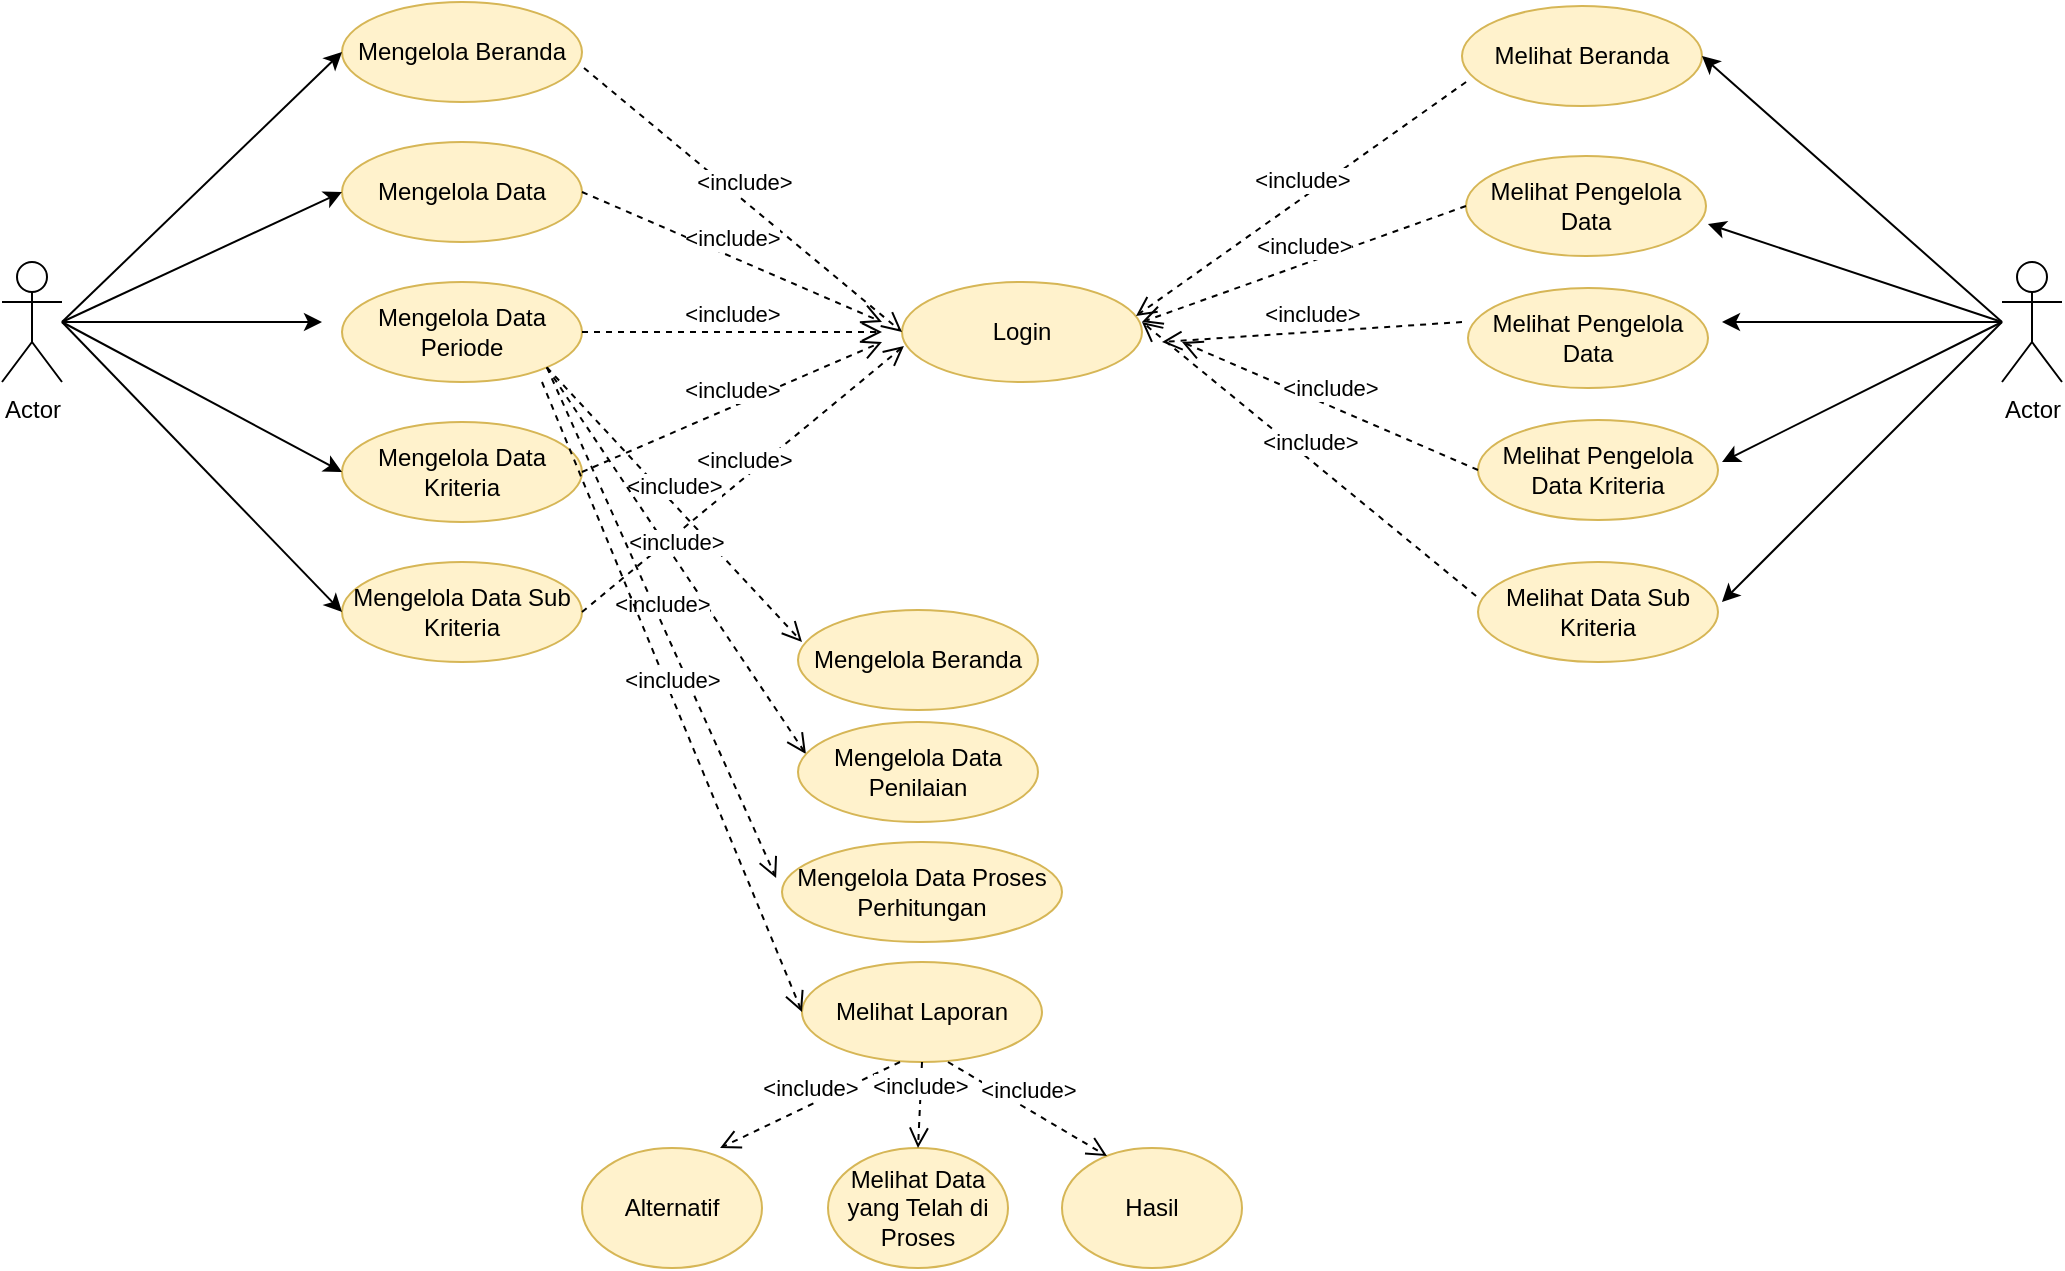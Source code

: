 <mxfile version="20.6.0" type="device"><diagram id="KJLQV2QfgNFc6VJBGSkI" name="Halaman-1"><mxGraphModel dx="1422" dy="786" grid="1" gridSize="10" guides="1" tooltips="1" connect="1" arrows="1" fold="1" page="1" pageScale="1" pageWidth="1169" pageHeight="827" math="0" shadow="0"><root><mxCell id="0"/><mxCell id="1" parent="0"/><mxCell id="4Mg40-1IuiHrxeDAVAPZ-1" value="Actor" style="shape=umlActor;verticalLabelPosition=bottom;verticalAlign=top;html=1;outlineConnect=0;" vertex="1" parent="1"><mxGeometry x="10" y="240" width="30" height="60" as="geometry"/></mxCell><mxCell id="4Mg40-1IuiHrxeDAVAPZ-2" value="Mengelola Beranda" style="ellipse;whiteSpace=wrap;html=1;fillColor=#fff2cc;strokeColor=#d6b656;" vertex="1" parent="1"><mxGeometry x="180" y="110" width="120" height="50" as="geometry"/></mxCell><mxCell id="4Mg40-1IuiHrxeDAVAPZ-3" value="Mengelola Data" style="ellipse;whiteSpace=wrap;html=1;fillColor=#fff2cc;strokeColor=#d6b656;" vertex="1" parent="1"><mxGeometry x="180" y="180" width="120" height="50" as="geometry"/></mxCell><mxCell id="4Mg40-1IuiHrxeDAVAPZ-4" value="Mengelola Data Periode" style="ellipse;whiteSpace=wrap;html=1;fillColor=#fff2cc;strokeColor=#d6b656;" vertex="1" parent="1"><mxGeometry x="180" y="250" width="120" height="50" as="geometry"/></mxCell><mxCell id="4Mg40-1IuiHrxeDAVAPZ-5" value="Mengelola Data Kriteria" style="ellipse;whiteSpace=wrap;html=1;fillColor=#fff2cc;strokeColor=#d6b656;" vertex="1" parent="1"><mxGeometry x="180" y="320" width="120" height="50" as="geometry"/></mxCell><mxCell id="4Mg40-1IuiHrxeDAVAPZ-6" value="Mengelola Data Sub Kriteria" style="ellipse;whiteSpace=wrap;html=1;fillColor=#fff2cc;strokeColor=#d6b656;" vertex="1" parent="1"><mxGeometry x="180" y="390" width="120" height="50" as="geometry"/></mxCell><mxCell id="4Mg40-1IuiHrxeDAVAPZ-7" value="Login" style="ellipse;whiteSpace=wrap;html=1;fillColor=#fff2cc;strokeColor=#d6b656;" vertex="1" parent="1"><mxGeometry x="460" y="250" width="120" height="50" as="geometry"/></mxCell><mxCell id="4Mg40-1IuiHrxeDAVAPZ-8" value="Melihat Beranda" style="ellipse;whiteSpace=wrap;html=1;fillColor=#fff2cc;strokeColor=#d6b656;" vertex="1" parent="1"><mxGeometry x="740" y="112" width="120" height="50" as="geometry"/></mxCell><mxCell id="4Mg40-1IuiHrxeDAVAPZ-9" value="Melihat Pengelola Data" style="ellipse;whiteSpace=wrap;html=1;fillColor=#fff2cc;strokeColor=#d6b656;" vertex="1" parent="1"><mxGeometry x="742" y="187" width="120" height="50" as="geometry"/></mxCell><mxCell id="4Mg40-1IuiHrxeDAVAPZ-10" value="Melihat Pengelola Data" style="ellipse;whiteSpace=wrap;html=1;fillColor=#fff2cc;strokeColor=#d6b656;" vertex="1" parent="1"><mxGeometry x="743" y="253" width="120" height="50" as="geometry"/></mxCell><mxCell id="4Mg40-1IuiHrxeDAVAPZ-11" value="Melihat Pengelola Data Kriteria" style="ellipse;whiteSpace=wrap;html=1;fillColor=#fff2cc;strokeColor=#d6b656;" vertex="1" parent="1"><mxGeometry x="748" y="319" width="120" height="50" as="geometry"/></mxCell><mxCell id="4Mg40-1IuiHrxeDAVAPZ-12" value="Melihat Data Sub Kriteria" style="ellipse;whiteSpace=wrap;html=1;fillColor=#fff2cc;strokeColor=#d6b656;" vertex="1" parent="1"><mxGeometry x="748" y="390" width="120" height="50" as="geometry"/></mxCell><mxCell id="4Mg40-1IuiHrxeDAVAPZ-13" value="Actor" style="shape=umlActor;verticalLabelPosition=bottom;verticalAlign=top;html=1;outlineConnect=0;" vertex="1" parent="1"><mxGeometry x="1010" y="240" width="30" height="60" as="geometry"/></mxCell><mxCell id="4Mg40-1IuiHrxeDAVAPZ-16" value="" style="endArrow=classic;html=1;rounded=0;entryX=0;entryY=0.5;entryDx=0;entryDy=0;" edge="1" parent="1" target="4Mg40-1IuiHrxeDAVAPZ-2"><mxGeometry width="50" height="50" relative="1" as="geometry"><mxPoint x="40" y="270" as="sourcePoint"/><mxPoint x="440" y="280" as="targetPoint"/></mxGeometry></mxCell><mxCell id="4Mg40-1IuiHrxeDAVAPZ-17" value="" style="endArrow=classic;html=1;rounded=0;" edge="1" parent="1"><mxGeometry width="50" height="50" relative="1" as="geometry"><mxPoint x="40" y="270" as="sourcePoint"/><mxPoint x="170" y="270" as="targetPoint"/></mxGeometry></mxCell><mxCell id="4Mg40-1IuiHrxeDAVAPZ-18" value="" style="endArrow=classic;html=1;rounded=0;entryX=0;entryY=0.5;entryDx=0;entryDy=0;" edge="1" parent="1" target="4Mg40-1IuiHrxeDAVAPZ-3"><mxGeometry width="50" height="50" relative="1" as="geometry"><mxPoint x="40" y="270" as="sourcePoint"/><mxPoint x="180" y="280" as="targetPoint"/></mxGeometry></mxCell><mxCell id="4Mg40-1IuiHrxeDAVAPZ-19" value="" style="endArrow=classic;html=1;rounded=0;entryX=0;entryY=0.5;entryDx=0;entryDy=0;" edge="1" parent="1" target="4Mg40-1IuiHrxeDAVAPZ-6"><mxGeometry width="50" height="50" relative="1" as="geometry"><mxPoint x="40" y="270" as="sourcePoint"/><mxPoint x="440" y="280" as="targetPoint"/></mxGeometry></mxCell><mxCell id="4Mg40-1IuiHrxeDAVAPZ-20" value="" style="endArrow=classic;html=1;rounded=0;entryX=0;entryY=0.5;entryDx=0;entryDy=0;" edge="1" parent="1" target="4Mg40-1IuiHrxeDAVAPZ-5"><mxGeometry width="50" height="50" relative="1" as="geometry"><mxPoint x="40" y="270" as="sourcePoint"/><mxPoint x="440" y="280" as="targetPoint"/></mxGeometry></mxCell><mxCell id="4Mg40-1IuiHrxeDAVAPZ-23" value="&amp;lt;include&amp;gt;" style="html=1;verticalAlign=bottom;endArrow=open;dashed=1;endSize=8;rounded=0;exitX=1.025;exitY=0.68;exitDx=0;exitDy=0;exitPerimeter=0;entryX=0;entryY=0.5;entryDx=0;entryDy=0;" edge="1" parent="1" target="4Mg40-1IuiHrxeDAVAPZ-7"><mxGeometry relative="1" as="geometry"><mxPoint x="301" y="143" as="sourcePoint"/><mxPoint x="458" y="274" as="targetPoint"/></mxGeometry></mxCell><mxCell id="4Mg40-1IuiHrxeDAVAPZ-25" value="&amp;lt;include&amp;gt;" style="html=1;verticalAlign=bottom;endArrow=open;dashed=1;endSize=8;rounded=0;exitX=1;exitY=0.5;exitDx=0;exitDy=0;entryX=0.008;entryY=0.64;entryDx=0;entryDy=0;entryPerimeter=0;" edge="1" parent="1" source="4Mg40-1IuiHrxeDAVAPZ-6" target="4Mg40-1IuiHrxeDAVAPZ-7"><mxGeometry relative="1" as="geometry"><mxPoint x="321" y="163" as="sourcePoint"/><mxPoint x="480" y="295" as="targetPoint"/></mxGeometry></mxCell><mxCell id="4Mg40-1IuiHrxeDAVAPZ-28" value="&amp;lt;include&amp;gt;" style="html=1;verticalAlign=bottom;endArrow=open;dashed=1;endSize=8;rounded=0;exitX=1;exitY=0.5;exitDx=0;exitDy=0;" edge="1" parent="1" source="4Mg40-1IuiHrxeDAVAPZ-5"><mxGeometry relative="1" as="geometry"><mxPoint x="331" y="173" as="sourcePoint"/><mxPoint x="450" y="280" as="targetPoint"/></mxGeometry></mxCell><mxCell id="4Mg40-1IuiHrxeDAVAPZ-29" value="&amp;lt;include&amp;gt;" style="html=1;verticalAlign=bottom;endArrow=open;dashed=1;endSize=8;rounded=0;exitX=1;exitY=0.5;exitDx=0;exitDy=0;" edge="1" parent="1" source="4Mg40-1IuiHrxeDAVAPZ-3"><mxGeometry relative="1" as="geometry"><mxPoint x="341" y="183" as="sourcePoint"/><mxPoint x="450" y="270" as="targetPoint"/></mxGeometry></mxCell><mxCell id="4Mg40-1IuiHrxeDAVAPZ-30" value="&amp;lt;include&amp;gt;" style="html=1;verticalAlign=bottom;endArrow=open;dashed=1;endSize=8;rounded=0;exitX=1;exitY=0.5;exitDx=0;exitDy=0;" edge="1" parent="1" source="4Mg40-1IuiHrxeDAVAPZ-4"><mxGeometry relative="1" as="geometry"><mxPoint x="351" y="193" as="sourcePoint"/><mxPoint x="450" y="275" as="targetPoint"/></mxGeometry></mxCell><mxCell id="4Mg40-1IuiHrxeDAVAPZ-31" value="&amp;lt;include&amp;gt;" style="html=1;verticalAlign=bottom;endArrow=open;dashed=1;endSize=8;rounded=0;exitX=0.017;exitY=0.76;exitDx=0;exitDy=0;exitPerimeter=0;entryX=0.975;entryY=0.34;entryDx=0;entryDy=0;entryPerimeter=0;" edge="1" parent="1" source="4Mg40-1IuiHrxeDAVAPZ-8" target="4Mg40-1IuiHrxeDAVAPZ-7"><mxGeometry relative="1" as="geometry"><mxPoint x="311" y="153" as="sourcePoint"/><mxPoint x="470" y="285" as="targetPoint"/></mxGeometry></mxCell><mxCell id="4Mg40-1IuiHrxeDAVAPZ-34" value="&amp;lt;include&amp;gt;" style="html=1;verticalAlign=bottom;endArrow=open;dashed=1;endSize=8;rounded=0;entryX=1;entryY=0.4;entryDx=0;entryDy=0;entryPerimeter=0;exitX=-0.008;exitY=0.34;exitDx=0;exitDy=0;exitPerimeter=0;" edge="1" parent="1" source="4Mg40-1IuiHrxeDAVAPZ-12" target="4Mg40-1IuiHrxeDAVAPZ-7"><mxGeometry relative="1" as="geometry"><mxPoint x="740" y="390" as="sourcePoint"/><mxPoint x="587" y="277" as="targetPoint"/></mxGeometry></mxCell><mxCell id="4Mg40-1IuiHrxeDAVAPZ-35" value="&amp;lt;include&amp;gt;" style="html=1;verticalAlign=bottom;endArrow=open;dashed=1;endSize=8;rounded=0;exitX=0;exitY=0.5;exitDx=0;exitDy=0;" edge="1" parent="1" source="4Mg40-1IuiHrxeDAVAPZ-9"><mxGeometry relative="1" as="geometry"><mxPoint x="752.04" y="168" as="sourcePoint"/><mxPoint x="580" y="270" as="targetPoint"/></mxGeometry></mxCell><mxCell id="4Mg40-1IuiHrxeDAVAPZ-36" value="&amp;lt;include&amp;gt;" style="html=1;verticalAlign=bottom;endArrow=open;dashed=1;endSize=8;rounded=0;" edge="1" parent="1"><mxGeometry relative="1" as="geometry"><mxPoint x="740" y="270" as="sourcePoint"/><mxPoint x="590" y="280" as="targetPoint"/></mxGeometry></mxCell><mxCell id="4Mg40-1IuiHrxeDAVAPZ-37" value="&amp;lt;include&amp;gt;" style="html=1;verticalAlign=bottom;endArrow=open;dashed=1;endSize=8;rounded=0;exitX=0;exitY=0.5;exitDx=0;exitDy=0;" edge="1" parent="1" source="4Mg40-1IuiHrxeDAVAPZ-11"><mxGeometry relative="1" as="geometry"><mxPoint x="762" y="235" as="sourcePoint"/><mxPoint x="600" y="280" as="targetPoint"/></mxGeometry></mxCell><mxCell id="4Mg40-1IuiHrxeDAVAPZ-38" value="" style="endArrow=classic;html=1;rounded=0;" edge="1" parent="1" source="4Mg40-1IuiHrxeDAVAPZ-13"><mxGeometry width="50" height="50" relative="1" as="geometry"><mxPoint x="390" y="310" as="sourcePoint"/><mxPoint x="870" y="270" as="targetPoint"/></mxGeometry></mxCell><mxCell id="4Mg40-1IuiHrxeDAVAPZ-39" value="" style="endArrow=classic;html=1;rounded=0;entryX=1;entryY=0.5;entryDx=0;entryDy=0;" edge="1" parent="1" target="4Mg40-1IuiHrxeDAVAPZ-8"><mxGeometry width="50" height="50" relative="1" as="geometry"><mxPoint x="1010" y="270" as="sourcePoint"/><mxPoint x="770" y="260" as="targetPoint"/></mxGeometry></mxCell><mxCell id="4Mg40-1IuiHrxeDAVAPZ-40" value="" style="endArrow=classic;html=1;rounded=0;" edge="1" parent="1"><mxGeometry width="50" height="50" relative="1" as="geometry"><mxPoint x="1010" y="270" as="sourcePoint"/><mxPoint x="870" y="410" as="targetPoint"/></mxGeometry></mxCell><mxCell id="4Mg40-1IuiHrxeDAVAPZ-42" value="" style="endArrow=classic;html=1;rounded=0;entryX=1.008;entryY=0.68;entryDx=0;entryDy=0;entryPerimeter=0;" edge="1" parent="1" target="4Mg40-1IuiHrxeDAVAPZ-9"><mxGeometry width="50" height="50" relative="1" as="geometry"><mxPoint x="1010" y="270" as="sourcePoint"/><mxPoint x="870" y="155" as="targetPoint"/></mxGeometry></mxCell><mxCell id="4Mg40-1IuiHrxeDAVAPZ-43" value="" style="endArrow=classic;html=1;rounded=0;" edge="1" parent="1"><mxGeometry width="50" height="50" relative="1" as="geometry"><mxPoint x="1010" y="270" as="sourcePoint"/><mxPoint x="870" y="340" as="targetPoint"/></mxGeometry></mxCell><mxCell id="4Mg40-1IuiHrxeDAVAPZ-44" value="&amp;lt;include&amp;gt;" style="html=1;verticalAlign=bottom;endArrow=open;dashed=1;endSize=8;rounded=0;exitX=1;exitY=1;exitDx=0;exitDy=0;" edge="1" parent="1" source="4Mg40-1IuiHrxeDAVAPZ-4"><mxGeometry relative="1" as="geometry"><mxPoint x="299.04" y="283" as="sourcePoint"/><mxPoint x="410" y="430" as="targetPoint"/></mxGeometry></mxCell><mxCell id="4Mg40-1IuiHrxeDAVAPZ-45" value="Mengelola Beranda" style="ellipse;whiteSpace=wrap;html=1;fillColor=#fff2cc;strokeColor=#d6b656;" vertex="1" parent="1"><mxGeometry x="408" y="414" width="120" height="50" as="geometry"/></mxCell><mxCell id="4Mg40-1IuiHrxeDAVAPZ-46" value="&amp;lt;include&amp;gt;" style="html=1;verticalAlign=bottom;endArrow=open;dashed=1;endSize=8;rounded=0;exitX=1;exitY=1;exitDx=0;exitDy=0;entryX=0.033;entryY=0.32;entryDx=0;entryDy=0;entryPerimeter=0;" edge="1" parent="1" source="4Mg40-1IuiHrxeDAVAPZ-4" target="4Mg40-1IuiHrxeDAVAPZ-47"><mxGeometry relative="1" as="geometry"><mxPoint x="292.426" y="302.678" as="sourcePoint"/><mxPoint x="410" y="560" as="targetPoint"/></mxGeometry></mxCell><mxCell id="4Mg40-1IuiHrxeDAVAPZ-47" value="Mengelola Data Penilaian" style="ellipse;whiteSpace=wrap;html=1;fillColor=#fff2cc;strokeColor=#d6b656;" vertex="1" parent="1"><mxGeometry x="408" y="470" width="120" height="50" as="geometry"/></mxCell><mxCell id="4Mg40-1IuiHrxeDAVAPZ-48" value="Mengelola Data Proses Perhitungan" style="ellipse;whiteSpace=wrap;html=1;fillColor=#fff2cc;strokeColor=#d6b656;" vertex="1" parent="1"><mxGeometry x="400" y="530" width="140" height="50" as="geometry"/></mxCell><mxCell id="4Mg40-1IuiHrxeDAVAPZ-49" value="Melihat Laporan" style="ellipse;whiteSpace=wrap;html=1;fillColor=#fff2cc;strokeColor=#d6b656;" vertex="1" parent="1"><mxGeometry x="410" y="590" width="120" height="50" as="geometry"/></mxCell><mxCell id="4Mg40-1IuiHrxeDAVAPZ-50" value="&amp;lt;include&amp;gt;" style="html=1;verticalAlign=bottom;endArrow=open;dashed=1;endSize=8;rounded=0;exitX=1;exitY=1;exitDx=0;exitDy=0;entryX=-0.021;entryY=0.36;entryDx=0;entryDy=0;entryPerimeter=0;" edge="1" parent="1" source="4Mg40-1IuiHrxeDAVAPZ-4" target="4Mg40-1IuiHrxeDAVAPZ-48"><mxGeometry relative="1" as="geometry"><mxPoint x="292.426" y="302.678" as="sourcePoint"/><mxPoint x="421.96" y="496" as="targetPoint"/></mxGeometry></mxCell><mxCell id="4Mg40-1IuiHrxeDAVAPZ-51" value="&amp;lt;include&amp;gt;" style="html=1;verticalAlign=bottom;endArrow=open;dashed=1;endSize=8;rounded=0;entryX=0;entryY=0.5;entryDx=0;entryDy=0;" edge="1" parent="1" target="4Mg40-1IuiHrxeDAVAPZ-49"><mxGeometry relative="1" as="geometry"><mxPoint x="280" y="300" as="sourcePoint"/><mxPoint x="431.96" y="506" as="targetPoint"/></mxGeometry></mxCell><mxCell id="4Mg40-1IuiHrxeDAVAPZ-52" value="Alternatif" style="ellipse;whiteSpace=wrap;html=1;fillColor=#fff2cc;strokeColor=#d6b656;" vertex="1" parent="1"><mxGeometry x="300" y="683" width="90" height="60" as="geometry"/></mxCell><mxCell id="4Mg40-1IuiHrxeDAVAPZ-53" value="Melihat Data yang Telah di Proses" style="ellipse;whiteSpace=wrap;html=1;fillColor=#fff2cc;strokeColor=#d6b656;" vertex="1" parent="1"><mxGeometry x="423" y="683" width="90" height="60" as="geometry"/></mxCell><mxCell id="4Mg40-1IuiHrxeDAVAPZ-54" value="Hasil" style="ellipse;whiteSpace=wrap;html=1;fillColor=#fff2cc;strokeColor=#d6b656;" vertex="1" parent="1"><mxGeometry x="540" y="683" width="90" height="60" as="geometry"/></mxCell><mxCell id="4Mg40-1IuiHrxeDAVAPZ-55" value="&amp;lt;include&amp;gt;" style="html=1;verticalAlign=bottom;endArrow=open;dashed=1;endSize=8;rounded=0;entryX=0.25;entryY=0.067;entryDx=0;entryDy=0;entryPerimeter=0;" edge="1" parent="1" target="4Mg40-1IuiHrxeDAVAPZ-54"><mxGeometry relative="1" as="geometry"><mxPoint x="483" y="640" as="sourcePoint"/><mxPoint x="610" y="290" as="targetPoint"/></mxGeometry></mxCell><mxCell id="4Mg40-1IuiHrxeDAVAPZ-56" value="&amp;lt;include&amp;gt;" style="html=1;verticalAlign=bottom;endArrow=open;dashed=1;endSize=8;rounded=0;exitX=0.5;exitY=1;exitDx=0;exitDy=0;entryX=0.767;entryY=0;entryDx=0;entryDy=0;entryPerimeter=0;" edge="1" parent="1" target="4Mg40-1IuiHrxeDAVAPZ-52"><mxGeometry relative="1" as="geometry"><mxPoint x="459" y="640" as="sourcePoint"/><mxPoint x="369" y="660" as="targetPoint"/></mxGeometry></mxCell><mxCell id="4Mg40-1IuiHrxeDAVAPZ-57" value="&amp;lt;include&amp;gt;" style="html=1;verticalAlign=bottom;endArrow=open;dashed=1;endSize=8;rounded=0;entryX=0.5;entryY=0;entryDx=0;entryDy=0;exitX=0.5;exitY=1;exitDx=0;exitDy=0;" edge="1" parent="1" source="4Mg40-1IuiHrxeDAVAPZ-49" target="4Mg40-1IuiHrxeDAVAPZ-53"><mxGeometry relative="1" as="geometry"><mxPoint x="468" y="650" as="sourcePoint"/><mxPoint x="379" y="670" as="targetPoint"/></mxGeometry></mxCell></root></mxGraphModel></diagram></mxfile>